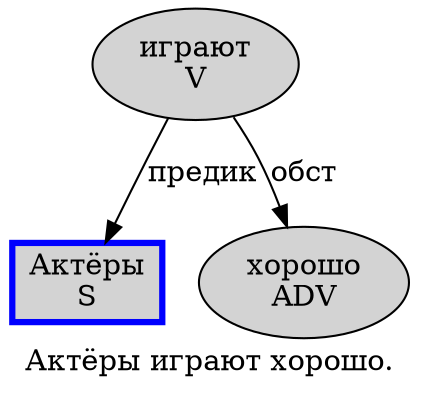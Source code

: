 digraph SENTENCE_3418 {
	graph [label="Актёры играют хорошо."]
	node [style=filled]
		0 [label="Актёры
S" color=blue fillcolor=lightgray penwidth=3 shape=box]
		1 [label="играют
V" color="" fillcolor=lightgray penwidth=1 shape=ellipse]
		2 [label="хорошо
ADV" color="" fillcolor=lightgray penwidth=1 shape=ellipse]
			1 -> 0 [label="предик"]
			1 -> 2 [label="обст"]
}